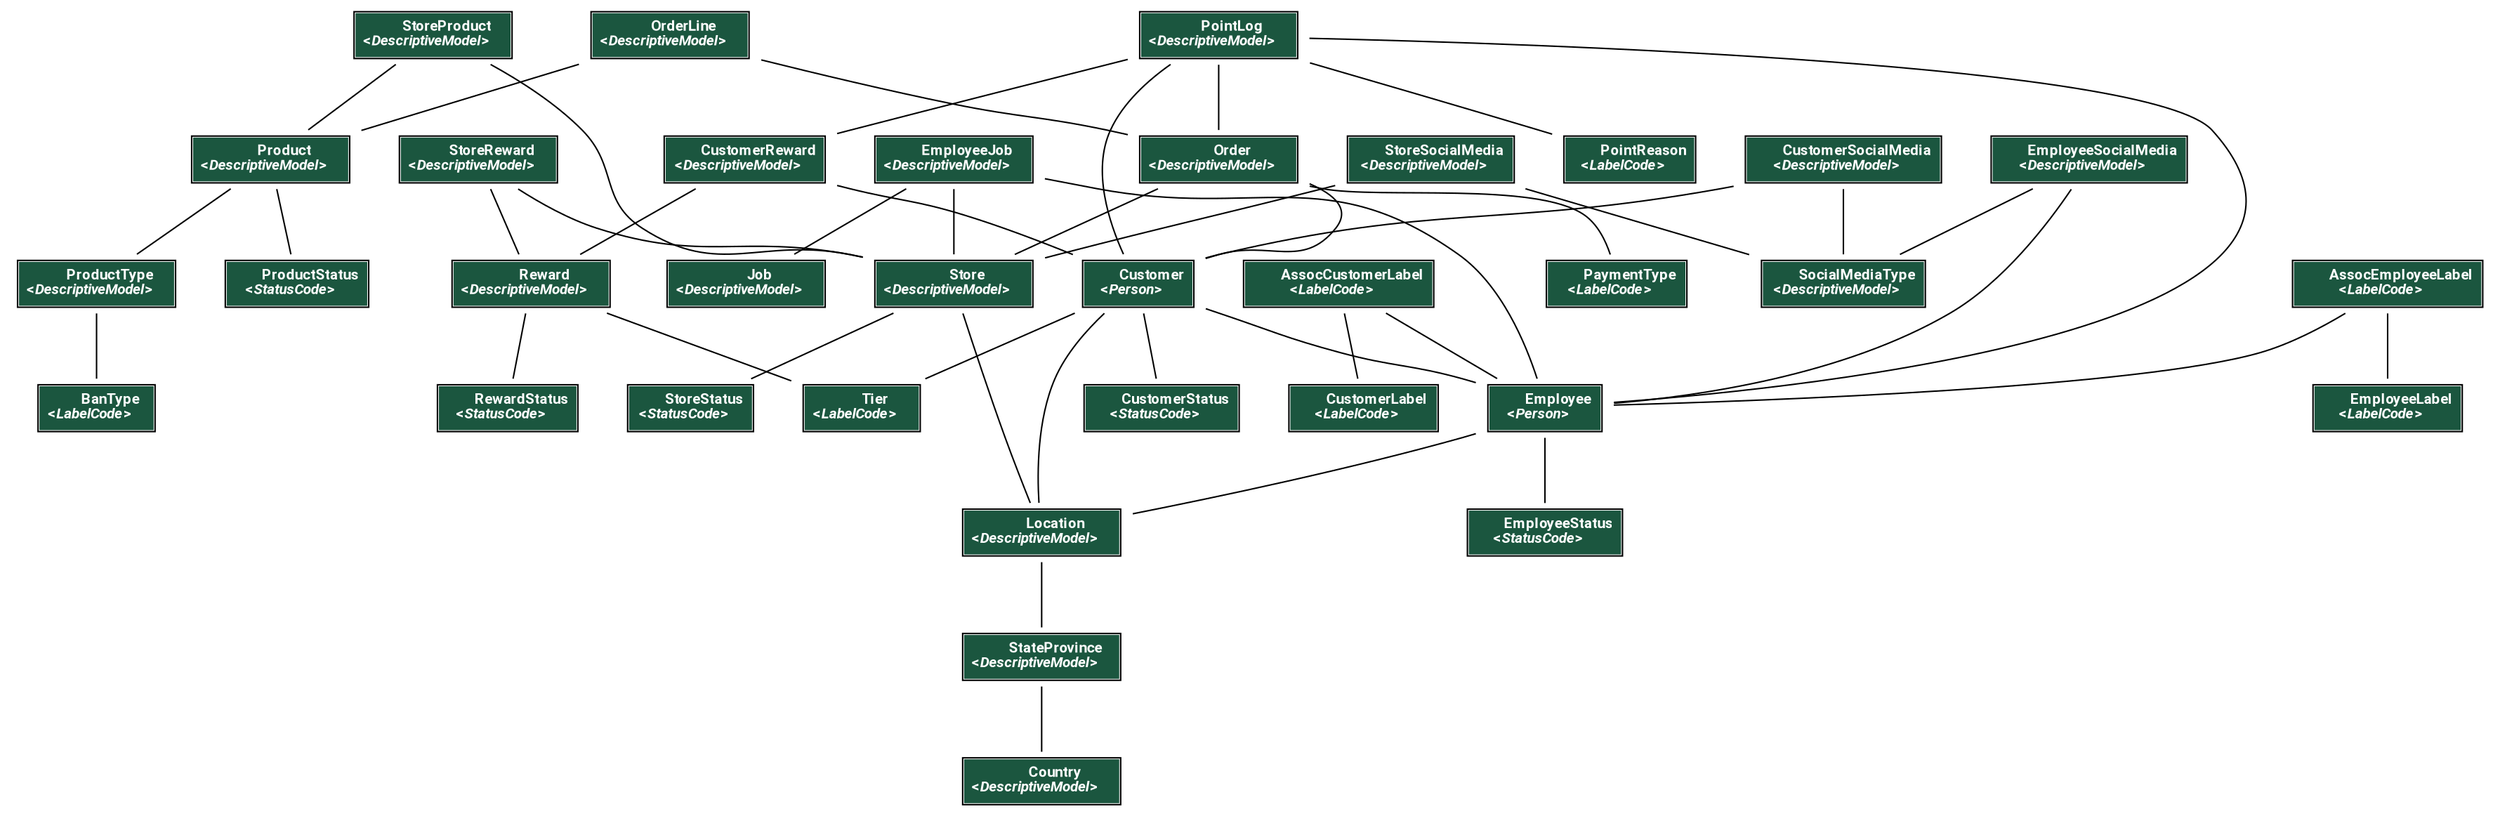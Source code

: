 digraph model_graph {
  // Dotfile by Django-Extensions graph_models
  // Created: 2021-10-11 20:02
  

  fontname = "Roboto"
  fontsize = 8
  splines  = true

  node [
    fontname = "Roboto"
    fontsize = 8
    shape = "plaintext"
  ]

  edge [
    fontname = "Roboto"
    fontsize = 8
  ]

  // Labels


  Bakery_models_CustomerLabel [label=<
    <TABLE BGCOLOR="white" BORDER="1" CELLBORDER="0" CELLSPACING="0">
    <TR><TD COLSPAN="2" CELLPADDING="5" ALIGN="CENTER" BGCOLOR="#1b563f">
    <FONT FACE="Roboto" COLOR="white" POINT-SIZE="10"><B>
    CustomerLabel<BR/>&lt;<FONT FACE="Roboto"><I>LabelCode</I></FONT>&gt;
    </B></FONT></TD></TR>
  
    </TABLE>
    >]

  Bakery_models_EmployeeLabel [label=<
    <TABLE BGCOLOR="white" BORDER="1" CELLBORDER="0" CELLSPACING="0">
    <TR><TD COLSPAN="2" CELLPADDING="5" ALIGN="CENTER" BGCOLOR="#1b563f">
    <FONT FACE="Roboto" COLOR="white" POINT-SIZE="10"><B>
    EmployeeLabel<BR/>&lt;<FONT FACE="Roboto"><I>LabelCode</I></FONT>&gt;
    </B></FONT></TD></TR>
  
    </TABLE>
    >]

  Bakery_models_EmployeeStatus [label=<
    <TABLE BGCOLOR="white" BORDER="1" CELLBORDER="0" CELLSPACING="0">
    <TR><TD COLSPAN="2" CELLPADDING="5" ALIGN="CENTER" BGCOLOR="#1b563f">
    <FONT FACE="Roboto" COLOR="white" POINT-SIZE="10"><B>
    EmployeeStatus<BR/>&lt;<FONT FACE="Roboto"><I>StatusCode</I></FONT>&gt;
    </B></FONT></TD></TR>
  
    </TABLE>
    >]

  Bakery_models_CustomerStatus [label=<
    <TABLE BGCOLOR="white" BORDER="1" CELLBORDER="0" CELLSPACING="0">
    <TR><TD COLSPAN="2" CELLPADDING="5" ALIGN="CENTER" BGCOLOR="#1b563f">
    <FONT FACE="Roboto" COLOR="white" POINT-SIZE="10"><B>
    CustomerStatus<BR/>&lt;<FONT FACE="Roboto"><I>StatusCode</I></FONT>&gt;
    </B></FONT></TD></TR>
  
    </TABLE>
    >]

  Bakery_models_ProductStatus [label=<
    <TABLE BGCOLOR="white" BORDER="1" CELLBORDER="0" CELLSPACING="0">
    <TR><TD COLSPAN="2" CELLPADDING="5" ALIGN="CENTER" BGCOLOR="#1b563f">
    <FONT FACE="Roboto" COLOR="white" POINT-SIZE="10"><B>
    ProductStatus<BR/>&lt;<FONT FACE="Roboto"><I>StatusCode</I></FONT>&gt;
    </B></FONT></TD></TR>
  
    </TABLE>
    >]

  Bakery_models_StoreStatus [label=<
    <TABLE BGCOLOR="white" BORDER="1" CELLBORDER="0" CELLSPACING="0">
    <TR><TD COLSPAN="2" CELLPADDING="5" ALIGN="CENTER" BGCOLOR="#1b563f">
    <FONT FACE="Roboto" COLOR="white" POINT-SIZE="10"><B>
    StoreStatus<BR/>&lt;<FONT FACE="Roboto"><I>StatusCode</I></FONT>&gt;
    </B></FONT></TD></TR>
  
    </TABLE>
    >]

  Bakery_models_RewardStatus [label=<
    <TABLE BGCOLOR="white" BORDER="1" CELLBORDER="0" CELLSPACING="0">
    <TR><TD COLSPAN="2" CELLPADDING="5" ALIGN="CENTER" BGCOLOR="#1b563f">
    <FONT FACE="Roboto" COLOR="white" POINT-SIZE="10"><B>
    RewardStatus<BR/>&lt;<FONT FACE="Roboto"><I>StatusCode</I></FONT>&gt;
    </B></FONT></TD></TR>
  
    </TABLE>
    >]

  Bakery_models_BanType [label=<
    <TABLE BGCOLOR="white" BORDER="1" CELLBORDER="0" CELLSPACING="0">
    <TR><TD COLSPAN="2" CELLPADDING="5" ALIGN="CENTER" BGCOLOR="#1b563f">
    <FONT FACE="Roboto" COLOR="white" POINT-SIZE="10"><B>
    BanType<BR/>&lt;<FONT FACE="Roboto"><I>LabelCode</I></FONT>&gt;
    </B></FONT></TD></TR>
  
    </TABLE>
    >]

  Bakery_models_PointReason [label=<
    <TABLE BGCOLOR="white" BORDER="1" CELLBORDER="0" CELLSPACING="0">
    <TR><TD COLSPAN="2" CELLPADDING="5" ALIGN="CENTER" BGCOLOR="#1b563f">
    <FONT FACE="Roboto" COLOR="white" POINT-SIZE="10"><B>
    PointReason<BR/>&lt;<FONT FACE="Roboto"><I>LabelCode</I></FONT>&gt;
    </B></FONT></TD></TR>
  
    </TABLE>
    >]

  Bakery_models_Country [label=<
    <TABLE BGCOLOR="white" BORDER="1" CELLBORDER="0" CELLSPACING="0">
    <TR><TD COLSPAN="2" CELLPADDING="5" ALIGN="CENTER" BGCOLOR="#1b563f">
    <FONT FACE="Roboto" COLOR="white" POINT-SIZE="10"><B>
    Country<BR/>&lt;<FONT FACE="Roboto"><I>DescriptiveModel</I></FONT>&gt;
    </B></FONT></TD></TR>
  
    </TABLE>
    >]

  Bakery_models_StateProvince [label=<
    <TABLE BGCOLOR="white" BORDER="1" CELLBORDER="0" CELLSPACING="0">
    <TR><TD COLSPAN="2" CELLPADDING="5" ALIGN="CENTER" BGCOLOR="#1b563f">
    <FONT FACE="Roboto" COLOR="white" POINT-SIZE="10"><B>
    StateProvince<BR/>&lt;<FONT FACE="Roboto"><I>DescriptiveModel</I></FONT>&gt;
    </B></FONT></TD></TR>
  
    </TABLE>
    >]

  Bakery_models_Location [label=<
    <TABLE BGCOLOR="white" BORDER="1" CELLBORDER="0" CELLSPACING="0">
    <TR><TD COLSPAN="2" CELLPADDING="5" ALIGN="CENTER" BGCOLOR="#1b563f">
    <FONT FACE="Roboto" COLOR="white" POINT-SIZE="10"><B>
    Location<BR/>&lt;<FONT FACE="Roboto"><I>DescriptiveModel</I></FONT>&gt;
    </B></FONT></TD></TR>
  
    </TABLE>
    >]

  Bakery_models_Tier [label=<
    <TABLE BGCOLOR="white" BORDER="1" CELLBORDER="0" CELLSPACING="0">
    <TR><TD COLSPAN="2" CELLPADDING="5" ALIGN="CENTER" BGCOLOR="#1b563f">
    <FONT FACE="Roboto" COLOR="white" POINT-SIZE="10"><B>
    Tier<BR/>&lt;<FONT FACE="Roboto"><I>LabelCode</I></FONT>&gt;
    </B></FONT></TD></TR>
  
    </TABLE>
    >]

  Bakery_models_Employee [label=<
    <TABLE BGCOLOR="white" BORDER="1" CELLBORDER="0" CELLSPACING="0">
    <TR><TD COLSPAN="2" CELLPADDING="5" ALIGN="CENTER" BGCOLOR="#1b563f">
    <FONT FACE="Roboto" COLOR="white" POINT-SIZE="10"><B>
    Employee<BR/>&lt;<FONT FACE="Roboto"><I>Person</I></FONT>&gt;
    </B></FONT></TD></TR>
  
    </TABLE>
    >]

  Bakery_models_Customer [label=<
    <TABLE BGCOLOR="white" BORDER="1" CELLBORDER="0" CELLSPACING="0">
    <TR><TD COLSPAN="2" CELLPADDING="5" ALIGN="CENTER" BGCOLOR="#1b563f">
    <FONT FACE="Roboto" COLOR="white" POINT-SIZE="10"><B>
    Customer<BR/>&lt;<FONT FACE="Roboto"><I>Person</I></FONT>&gt;
    </B></FONT></TD></TR>
  
    </TABLE>
    >]

  Bakery_models_Job [label=<
    <TABLE BGCOLOR="white" BORDER="1" CELLBORDER="0" CELLSPACING="0">
    <TR><TD COLSPAN="2" CELLPADDING="5" ALIGN="CENTER" BGCOLOR="#1b563f">
    <FONT FACE="Roboto" COLOR="white" POINT-SIZE="10"><B>
    Job<BR/>&lt;<FONT FACE="Roboto"><I>DescriptiveModel</I></FONT>&gt;
    </B></FONT></TD></TR>
  
    </TABLE>
    >]

  Bakery_models_AssocEmployeeLabel [label=<
    <TABLE BGCOLOR="white" BORDER="1" CELLBORDER="0" CELLSPACING="0">
    <TR><TD COLSPAN="2" CELLPADDING="5" ALIGN="CENTER" BGCOLOR="#1b563f">
    <FONT FACE="Roboto" COLOR="white" POINT-SIZE="10"><B>
    AssocEmployeeLabel<BR/>&lt;<FONT FACE="Roboto"><I>LabelCode</I></FONT>&gt;
    </B></FONT></TD></TR>
  
    </TABLE>
    >]

  Bakery_models_AssocCustomerLabel [label=<
    <TABLE BGCOLOR="white" BORDER="1" CELLBORDER="0" CELLSPACING="0">
    <TR><TD COLSPAN="2" CELLPADDING="5" ALIGN="CENTER" BGCOLOR="#1b563f">
    <FONT FACE="Roboto" COLOR="white" POINT-SIZE="10"><B>
    AssocCustomerLabel<BR/>&lt;<FONT FACE="Roboto"><I>LabelCode</I></FONT>&gt;
    </B></FONT></TD></TR>
  
    </TABLE>
    >]

  Bakery_models_PaymentType [label=<
    <TABLE BGCOLOR="white" BORDER="1" CELLBORDER="0" CELLSPACING="0">
    <TR><TD COLSPAN="2" CELLPADDING="5" ALIGN="CENTER" BGCOLOR="#1b563f">
    <FONT FACE="Roboto" COLOR="white" POINT-SIZE="10"><B>
    PaymentType<BR/>&lt;<FONT FACE="Roboto"><I>LabelCode</I></FONT>&gt;
    </B></FONT></TD></TR>
  
    </TABLE>
    >]

  Bakery_models_Store [label=<
    <TABLE BGCOLOR="white" BORDER="1" CELLBORDER="0" CELLSPACING="0">
    <TR><TD COLSPAN="2" CELLPADDING="5" ALIGN="CENTER" BGCOLOR="#1b563f">
    <FONT FACE="Roboto" COLOR="white" POINT-SIZE="10"><B>
    Store<BR/>&lt;<FONT FACE="Roboto"><I>DescriptiveModel</I></FONT>&gt;
    </B></FONT></TD></TR>
  
    </TABLE>
    >]

  Bakery_models_EmployeeJob [label=<
    <TABLE BGCOLOR="white" BORDER="1" CELLBORDER="0" CELLSPACING="0">
    <TR><TD COLSPAN="2" CELLPADDING="5" ALIGN="CENTER" BGCOLOR="#1b563f">
    <FONT FACE="Roboto" COLOR="white" POINT-SIZE="10"><B>
    EmployeeJob<BR/>&lt;<FONT FACE="Roboto"><I>DescriptiveModel</I></FONT>&gt;
    </B></FONT></TD></TR>
  
    </TABLE>
    >]

  Bakery_models_Order [label=<
    <TABLE BGCOLOR="white" BORDER="1" CELLBORDER="0" CELLSPACING="0">
    <TR><TD COLSPAN="2" CELLPADDING="5" ALIGN="CENTER" BGCOLOR="#1b563f">
    <FONT FACE="Roboto" COLOR="white" POINT-SIZE="10"><B>
    Order<BR/>&lt;<FONT FACE="Roboto"><I>DescriptiveModel</I></FONT>&gt;
    </B></FONT></TD></TR>
  
    </TABLE>
    >]

  Bakery_models_ProductType [label=<
    <TABLE BGCOLOR="white" BORDER="1" CELLBORDER="0" CELLSPACING="0">
    <TR><TD COLSPAN="2" CELLPADDING="5" ALIGN="CENTER" BGCOLOR="#1b563f">
    <FONT FACE="Roboto" COLOR="white" POINT-SIZE="10"><B>
    ProductType<BR/>&lt;<FONT FACE="Roboto"><I>DescriptiveModel</I></FONT>&gt;
    </B></FONT></TD></TR>
  
    </TABLE>
    >]

  Bakery_models_Product [label=<
    <TABLE BGCOLOR="white" BORDER="1" CELLBORDER="0" CELLSPACING="0">
    <TR><TD COLSPAN="2" CELLPADDING="5" ALIGN="CENTER" BGCOLOR="#1b563f">
    <FONT FACE="Roboto" COLOR="white" POINT-SIZE="10"><B>
    Product<BR/>&lt;<FONT FACE="Roboto"><I>DescriptiveModel</I></FONT>&gt;
    </B></FONT></TD></TR>
  
    </TABLE>
    >]

  Bakery_models_OrderLine [label=<
    <TABLE BGCOLOR="white" BORDER="1" CELLBORDER="0" CELLSPACING="0">
    <TR><TD COLSPAN="2" CELLPADDING="5" ALIGN="CENTER" BGCOLOR="#1b563f">
    <FONT FACE="Roboto" COLOR="white" POINT-SIZE="10"><B>
    OrderLine<BR/>&lt;<FONT FACE="Roboto"><I>DescriptiveModel</I></FONT>&gt;
    </B></FONT></TD></TR>
  
    </TABLE>
    >]

  Bakery_models_Reward [label=<
    <TABLE BGCOLOR="white" BORDER="1" CELLBORDER="0" CELLSPACING="0">
    <TR><TD COLSPAN="2" CELLPADDING="5" ALIGN="CENTER" BGCOLOR="#1b563f">
    <FONT FACE="Roboto" COLOR="white" POINT-SIZE="10"><B>
    Reward<BR/>&lt;<FONT FACE="Roboto"><I>DescriptiveModel</I></FONT>&gt;
    </B></FONT></TD></TR>
  
    </TABLE>
    >]

  Bakery_models_SocialMediaType [label=<
    <TABLE BGCOLOR="white" BORDER="1" CELLBORDER="0" CELLSPACING="0">
    <TR><TD COLSPAN="2" CELLPADDING="5" ALIGN="CENTER" BGCOLOR="#1b563f">
    <FONT FACE="Roboto" COLOR="white" POINT-SIZE="10"><B>
    SocialMediaType<BR/>&lt;<FONT FACE="Roboto"><I>DescriptiveModel</I></FONT>&gt;
    </B></FONT></TD></TR>
  
    </TABLE>
    >]

  Bakery_models_StoreSocialMedia [label=<
    <TABLE BGCOLOR="white" BORDER="1" CELLBORDER="0" CELLSPACING="0">
    <TR><TD COLSPAN="2" CELLPADDING="5" ALIGN="CENTER" BGCOLOR="#1b563f">
    <FONT FACE="Roboto" COLOR="white" POINT-SIZE="10"><B>
    StoreSocialMedia<BR/>&lt;<FONT FACE="Roboto"><I>DescriptiveModel</I></FONT>&gt;
    </B></FONT></TD></TR>
  
    </TABLE>
    >]

  Bakery_models_EmployeeSocialMedia [label=<
    <TABLE BGCOLOR="white" BORDER="1" CELLBORDER="0" CELLSPACING="0">
    <TR><TD COLSPAN="2" CELLPADDING="5" ALIGN="CENTER" BGCOLOR="#1b563f">
    <FONT FACE="Roboto" COLOR="white" POINT-SIZE="10"><B>
    EmployeeSocialMedia<BR/>&lt;<FONT FACE="Roboto"><I>DescriptiveModel</I></FONT>&gt;
    </B></FONT></TD></TR>
  
    </TABLE>
    >]

  Bakery_models_CustomerSocialMedia [label=<
    <TABLE BGCOLOR="white" BORDER="1" CELLBORDER="0" CELLSPACING="0">
    <TR><TD COLSPAN="2" CELLPADDING="5" ALIGN="CENTER" BGCOLOR="#1b563f">
    <FONT FACE="Roboto" COLOR="white" POINT-SIZE="10"><B>
    CustomerSocialMedia<BR/>&lt;<FONT FACE="Roboto"><I>DescriptiveModel</I></FONT>&gt;
    </B></FONT></TD></TR>
  
    </TABLE>
    >]

  Bakery_models_StoreProduct [label=<
    <TABLE BGCOLOR="white" BORDER="1" CELLBORDER="0" CELLSPACING="0">
    <TR><TD COLSPAN="2" CELLPADDING="5" ALIGN="CENTER" BGCOLOR="#1b563f">
    <FONT FACE="Roboto" COLOR="white" POINT-SIZE="10"><B>
    StoreProduct<BR/>&lt;<FONT FACE="Roboto"><I>DescriptiveModel</I></FONT>&gt;
    </B></FONT></TD></TR>
  
    </TABLE>
    >]

  Bakery_models_StoreReward [label=<
    <TABLE BGCOLOR="white" BORDER="1" CELLBORDER="0" CELLSPACING="0">
    <TR><TD COLSPAN="2" CELLPADDING="5" ALIGN="CENTER" BGCOLOR="#1b563f">
    <FONT FACE="Roboto" COLOR="white" POINT-SIZE="10"><B>
    StoreReward<BR/>&lt;<FONT FACE="Roboto"><I>DescriptiveModel</I></FONT>&gt;
    </B></FONT></TD></TR>
  
    </TABLE>
    >]

  Bakery_models_CustomerReward [label=<
    <TABLE BGCOLOR="white" BORDER="1" CELLBORDER="0" CELLSPACING="0">
    <TR><TD COLSPAN="2" CELLPADDING="5" ALIGN="CENTER" BGCOLOR="#1b563f">
    <FONT FACE="Roboto" COLOR="white" POINT-SIZE="10"><B>
    CustomerReward<BR/>&lt;<FONT FACE="Roboto"><I>DescriptiveModel</I></FONT>&gt;
    </B></FONT></TD></TR>
  
    </TABLE>
    >]

  Bakery_models_PointLog [label=<
    <TABLE BGCOLOR="white" BORDER="1" CELLBORDER="0" CELLSPACING="0">
    <TR><TD COLSPAN="2" CELLPADDING="5" ALIGN="CENTER" BGCOLOR="#1b563f">
    <FONT FACE="Roboto" COLOR="white" POINT-SIZE="10"><B>
    PointLog<BR/>&lt;<FONT FACE="Roboto"><I>DescriptiveModel</I></FONT>&gt;
    </B></FONT></TD></TR>
  
    </TABLE>
    >]




  // Relations

  Bakery_models_StateProvince -> Bakery_models_Country
  [label=" "] [arrowhead=none, arrowtail=none, dir=both];

  Bakery_models_Location -> Bakery_models_StateProvince
  [label=" "] [arrowhead=none, arrowtail=none, dir=both];

  Bakery_models_Employee -> Bakery_models_Location
  [label=" "] [arrowhead=none, arrowtail=none, dir=both];

  Bakery_models_Employee -> Bakery_models_EmployeeStatus
  [label=" "] [arrowhead=none, arrowtail=none, dir=both];

  Bakery_models_Customer -> Bakery_models_Employee
  [label=" "] [arrowhead=none, arrowtail=none, dir=both];

  Bakery_models_Customer -> Bakery_models_CustomerStatus
  [label=" "] [arrowhead=none, arrowtail=none, dir=both];

  Bakery_models_Customer -> Bakery_models_Tier
  [label=" "] [arrowhead=none, arrowtail=none, dir=both];

  Bakery_models_Customer -> Bakery_models_Location
  [label=" "] [arrowhead=none, arrowtail=none, dir=both];

  Bakery_models_AssocEmployeeLabel -> Bakery_models_Employee
  [label=" "] [arrowhead=none, arrowtail=none, dir=both];

  Bakery_models_AssocEmployeeLabel -> Bakery_models_EmployeeLabel
  [label=" "] [arrowhead=none, arrowtail=none, dir=both];

  Bakery_models_AssocCustomerLabel -> Bakery_models_Employee
  [label=" "] [arrowhead=none, arrowtail=none, dir=both];

  Bakery_models_AssocCustomerLabel -> Bakery_models_CustomerLabel
  [label=" "] [arrowhead=none, arrowtail=none, dir=both];

  Bakery_models_Store -> Bakery_models_Location
  [label=" "] [arrowhead=none, arrowtail=none, dir=both];

  Bakery_models_Store -> Bakery_models_StoreStatus
  [label=" "] [arrowhead=none, arrowtail=none, dir=both];

  Bakery_models_EmployeeJob -> Bakery_models_Employee
  [label=" "] [arrowhead=none, arrowtail=none, dir=both];

  Bakery_models_EmployeeJob -> Bakery_models_Store
  [label=" "] [arrowhead=none, arrowtail=none, dir=both];

  Bakery_models_EmployeeJob -> Bakery_models_Job
  [label=" "] [arrowhead=none, arrowtail=none, dir=both];

  Bakery_models_Order -> Bakery_models_Customer
  [label=" "] [arrowhead=none, arrowtail=none, dir=both];

  Bakery_models_Order -> Bakery_models_PaymentType
  [label=" "] [arrowhead=none, arrowtail=none, dir=both];

  Bakery_models_Order -> Bakery_models_Store
  [label=" "] [arrowhead=none, arrowtail=none, dir=both];

  Bakery_models_ProductType -> Bakery_models_BanType
  [label=" "] [arrowhead=none, arrowtail=none, dir=both];

  Bakery_models_Product -> Bakery_models_ProductType
  [label=" "] [arrowhead=none, arrowtail=none, dir=both];

  Bakery_models_Product -> Bakery_models_ProductStatus
  [label=" "] [arrowhead=none, arrowtail=none, dir=both];

  Bakery_models_OrderLine -> Bakery_models_Product
  [label=" "] [arrowhead=none, arrowtail=none, dir=both];

  Bakery_models_OrderLine -> Bakery_models_Order
  [label=" "] [arrowhead=none, arrowtail=none, dir=both];

  Bakery_models_Reward -> Bakery_models_RewardStatus
  [label=" "] [arrowhead=none, arrowtail=none, dir=both];

  Bakery_models_Reward -> Bakery_models_Tier
  [label=" "] [arrowhead=none, arrowtail=none, dir=both];

  Bakery_models_StoreSocialMedia -> Bakery_models_Store
  [label=" "] [arrowhead=none, arrowtail=none, dir=both];

  Bakery_models_StoreSocialMedia -> Bakery_models_SocialMediaType
  [label=" "] [arrowhead=none, arrowtail=none, dir=both];

  Bakery_models_EmployeeSocialMedia -> Bakery_models_Employee
  [label=" "] [arrowhead=none, arrowtail=none, dir=both];

  Bakery_models_EmployeeSocialMedia -> Bakery_models_SocialMediaType
  [label=" "] [arrowhead=none, arrowtail=none, dir=both];

  Bakery_models_CustomerSocialMedia -> Bakery_models_SocialMediaType
  [label=" "] [arrowhead=none, arrowtail=none, dir=both];

  Bakery_models_CustomerSocialMedia -> Bakery_models_Customer
  [label=" "] [arrowhead=none, arrowtail=none, dir=both];

  Bakery_models_StoreProduct -> Bakery_models_Product
  [label=" "] [arrowhead=none, arrowtail=none, dir=both];

  Bakery_models_StoreProduct -> Bakery_models_Store
  [label=" "] [arrowhead=none, arrowtail=none, dir=both];

  Bakery_models_StoreReward -> Bakery_models_Reward
  [label=" "] [arrowhead=none, arrowtail=none, dir=both];

  Bakery_models_StoreReward -> Bakery_models_Store
  [label=" "] [arrowhead=none, arrowtail=none, dir=both];

  Bakery_models_CustomerReward -> Bakery_models_Customer
  [label=" "] [arrowhead=none, arrowtail=none, dir=both];

  Bakery_models_CustomerReward -> Bakery_models_Reward
  [label=" "] [arrowhead=none, arrowtail=none, dir=both];

  Bakery_models_PointLog -> Bakery_models_Employee
  [label=" "] [arrowhead=none, arrowtail=none, dir=both];

  Bakery_models_PointLog -> Bakery_models_Customer
  [label=" "] [arrowhead=none, arrowtail=none, dir=both];

  Bakery_models_PointLog -> Bakery_models_PointReason
  [label=" "] [arrowhead=none, arrowtail=none, dir=both];

  Bakery_models_PointLog -> Bakery_models_Order
  [label=" "] [arrowhead=none, arrowtail=none, dir=both];

  Bakery_models_PointLog -> Bakery_models_CustomerReward
  [label=" "] [arrowhead=none, arrowtail=none, dir=both];


}
